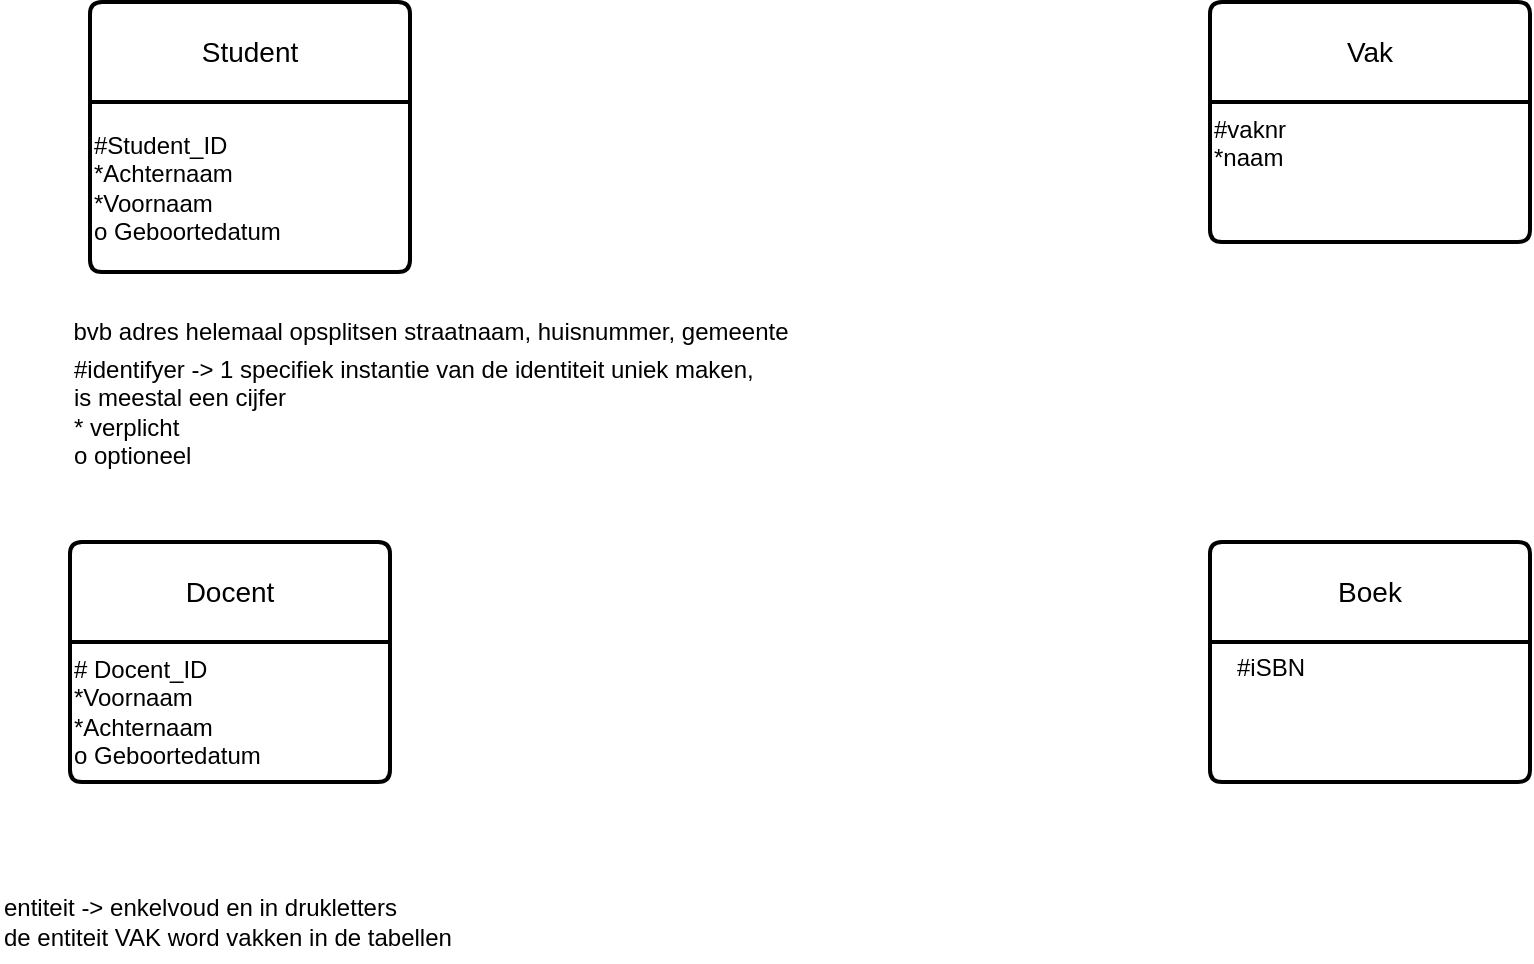 <mxfile version="28.2.5">
  <diagram name="Page-1" id="je4OQ7eNqe4KdZBJt6W4">
    <mxGraphModel dx="1861" dy="570" grid="1" gridSize="10" guides="1" tooltips="1" connect="1" arrows="1" fold="1" page="1" pageScale="1" pageWidth="827" pageHeight="1169" math="0" shadow="0">
      <root>
        <mxCell id="0" />
        <mxCell id="1" parent="0" />
        <mxCell id="8iBxCCOXK72Jy4gfa5Vq-1" value="Student" style="swimlane;childLayout=stackLayout;horizontal=1;startSize=50;horizontalStack=0;rounded=1;fontSize=14;fontStyle=0;strokeWidth=2;resizeParent=0;resizeLast=1;shadow=0;dashed=0;align=center;arcSize=4;whiteSpace=wrap;html=1;" vertex="1" parent="1">
          <mxGeometry x="40" y="40" width="160" height="135" as="geometry" />
        </mxCell>
        <mxCell id="8iBxCCOXK72Jy4gfa5Vq-7" value="#Student_ID&lt;br&gt;&lt;div&gt;*Achternaam&lt;/div&gt;&lt;div&gt;*Voornaam&lt;/div&gt;&lt;div&gt;o Geboortedatum&lt;/div&gt;" style="text;html=1;align=left;verticalAlign=middle;resizable=0;points=[];autosize=1;strokeColor=none;fillColor=none;" vertex="1" parent="8iBxCCOXK72Jy4gfa5Vq-1">
          <mxGeometry y="50" width="160" height="85" as="geometry" />
        </mxCell>
        <mxCell id="8iBxCCOXK72Jy4gfa5Vq-3" value="Vak" style="swimlane;childLayout=stackLayout;horizontal=1;startSize=50;horizontalStack=0;rounded=1;fontSize=14;fontStyle=0;strokeWidth=2;resizeParent=0;resizeLast=1;shadow=0;dashed=0;align=center;arcSize=4;whiteSpace=wrap;html=1;" vertex="1" parent="1">
          <mxGeometry x="600" y="40" width="160" height="120" as="geometry" />
        </mxCell>
        <mxCell id="8iBxCCOXK72Jy4gfa5Vq-16" value="#vaknr&lt;br&gt;*naam" style="text;whiteSpace=wrap;html=1;" vertex="1" parent="8iBxCCOXK72Jy4gfa5Vq-3">
          <mxGeometry y="50" width="160" height="70" as="geometry" />
        </mxCell>
        <mxCell id="8iBxCCOXK72Jy4gfa5Vq-5" value="Docent" style="swimlane;childLayout=stackLayout;horizontal=1;startSize=50;horizontalStack=0;rounded=1;fontSize=14;fontStyle=0;strokeWidth=2;resizeParent=0;resizeLast=1;shadow=0;dashed=0;align=center;arcSize=4;whiteSpace=wrap;html=1;" vertex="1" parent="1">
          <mxGeometry x="30" y="310" width="160" height="120" as="geometry" />
        </mxCell>
        <mxCell id="8iBxCCOXK72Jy4gfa5Vq-15" value="# Docent_ID&lt;div&gt;*Voornaam&lt;/div&gt;&lt;div&gt;*Achternaam&lt;/div&gt;&lt;div&gt;o Geboortedatum&lt;/div&gt;" style="text;html=1;align=left;verticalAlign=middle;resizable=0;points=[];autosize=1;strokeColor=none;fillColor=none;" vertex="1" parent="8iBxCCOXK72Jy4gfa5Vq-5">
          <mxGeometry y="50" width="160" height="70" as="geometry" />
        </mxCell>
        <mxCell id="8iBxCCOXK72Jy4gfa5Vq-8" value="bvb adres helemaal opsplitsen straatnaam, huisnummer, gemeente" style="text;html=1;align=center;verticalAlign=middle;resizable=0;points=[];autosize=1;strokeColor=none;fillColor=none;" vertex="1" parent="1">
          <mxGeometry x="20" y="190" width="380" height="30" as="geometry" />
        </mxCell>
        <mxCell id="8iBxCCOXK72Jy4gfa5Vq-9" value="#identifyer -&amp;gt; 1 specifiek instantie van de identiteit uniek maken,&amp;nbsp;&lt;div&gt;is meestal een cijfer&lt;div&gt;&lt;span style=&quot;background-color: transparent; color: light-dark(rgb(0, 0, 0), rgb(255, 255, 255));&quot;&gt;* verplicht&lt;/span&gt;&lt;div&gt;o optioneel&lt;/div&gt;&lt;/div&gt;&lt;/div&gt;" style="text;html=1;align=left;verticalAlign=middle;resizable=0;points=[];autosize=1;strokeColor=none;fillColor=none;" vertex="1" parent="1">
          <mxGeometry x="30" y="210" width="370" height="70" as="geometry" />
        </mxCell>
        <mxCell id="8iBxCCOXK72Jy4gfa5Vq-10" value="Boek" style="swimlane;childLayout=stackLayout;horizontal=1;startSize=50;horizontalStack=0;rounded=1;fontSize=14;fontStyle=0;strokeWidth=2;resizeParent=0;resizeLast=1;shadow=0;dashed=0;align=center;arcSize=4;whiteSpace=wrap;html=1;" vertex="1" parent="1">
          <mxGeometry x="600" y="310" width="160" height="120" as="geometry" />
        </mxCell>
        <mxCell id="8iBxCCOXK72Jy4gfa5Vq-13" value="#iSBN" style="text;html=1;align=center;verticalAlign=middle;resizable=0;points=[];autosize=1;strokeColor=none;fillColor=none;" vertex="1" parent="1">
          <mxGeometry x="600" y="358" width="60" height="30" as="geometry" />
        </mxCell>
        <mxCell id="8iBxCCOXK72Jy4gfa5Vq-14" value="&lt;div style=&quot;text-align: left;&quot;&gt;&lt;br&gt;&lt;/div&gt;&lt;div&gt;&lt;br&gt;&lt;/div&gt;" style="text;html=1;align=center;verticalAlign=middle;resizable=0;points=[];autosize=1;strokeColor=none;fillColor=none;" vertex="1" parent="1">
          <mxGeometry x="470" y="105" width="20" height="40" as="geometry" />
        </mxCell>
        <mxCell id="8iBxCCOXK72Jy4gfa5Vq-17" value="entiteit -&amp;gt; enkelvoud en in drukletters&lt;div style=&quot;&quot;&gt;de entiteit VAK word vakken in de tabellen&lt;/div&gt;" style="text;html=1;align=left;verticalAlign=middle;resizable=0;points=[];autosize=1;strokeColor=none;fillColor=none;" vertex="1" parent="1">
          <mxGeometry x="-5" y="480" width="250" height="40" as="geometry" />
        </mxCell>
      </root>
    </mxGraphModel>
  </diagram>
</mxfile>
